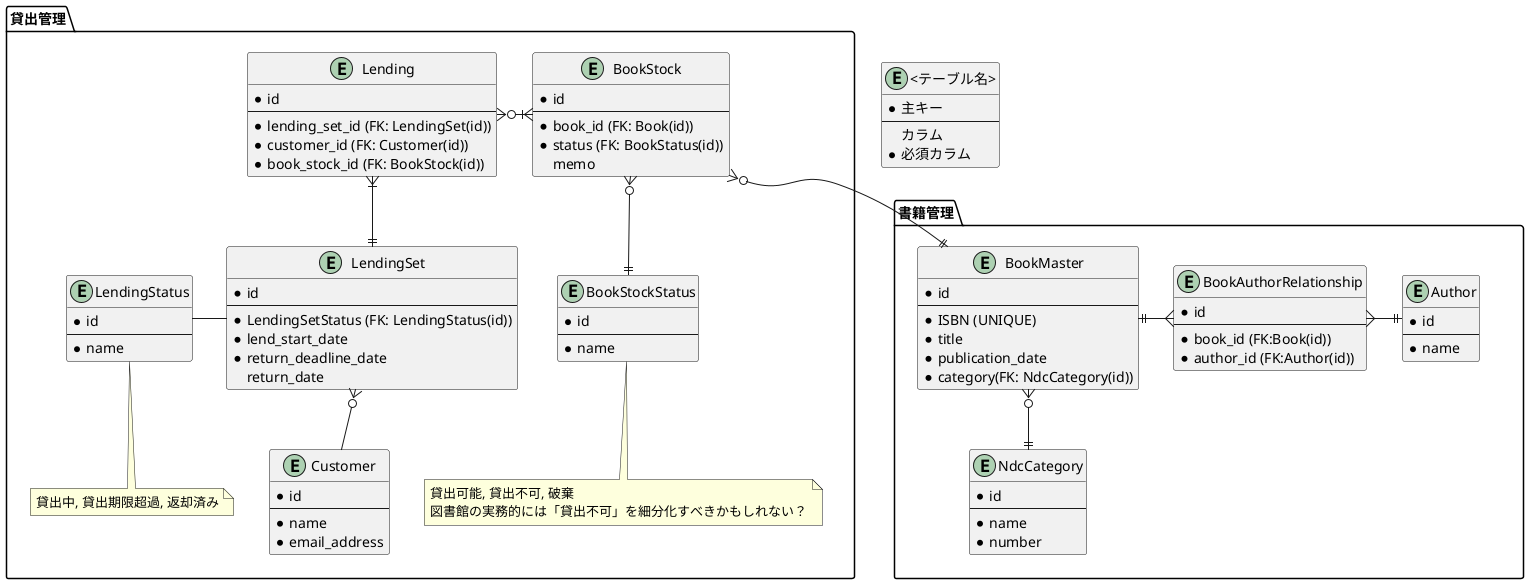 @startuml

package "貸出管理" {

  entity BookStock {
    * id
    --
    * book_id (FK: Book(id))
    * status (FK: BookStatus(id))
    memo
  }

  entity BookStockStatus {
    * id
    --
    * name
  }

  note bottom: 貸出可能, 貸出不可, 破棄\n図書館の実務的には「貸出不可」を細分化すべきかもしれない？

  entity Customer {
    * id
    --
    * name
    * email_address
  }

  entity Lending {
    * id
    --
    * lending_set_id (FK: LendingSet(id))
    * customer_id (FK: Customer(id))
    * book_stock_id (FK: BookStock(id))
  }

  entity LendingSet {
    * id
    --
    * LendingSetStatus (FK: LendingStatus(id))
    * lend_start_date
    * return_deadline_date
    return_date
  }

  entity LendingStatus {
    * id
    --
    * name
  }

  note bottom: 貸出中, 貸出期限超過, 返却済み

}

package "書籍管理" {

  entity NdcCategory {
    * id
    --
    * name
    * number
  }

  entity BookMaster {
    * id
    --
    * ISBN (UNIQUE)
    * title
    * publication_date
    * category(FK: NdcCategory(id))
  }

  entity Author {
    * id
    --
    * name
  }

  entity BookAuthorRelationship {
    * id
    --
    * book_id (FK:Book(id))
    * author_id (FK:Author(id))
  }

}

BookMaster ||-{ BookAuthorRelationship
BookMaster }o--|| NdcCategory
BookAuthorRelationship }-|| Author

BookStock }o-|| BookMaster
Lending }o-|{ BookStock
LendingSet }o-- Customer

BookStock }o--|| BookStockStatus
Lending }|--|| LendingSet
LendingStatus - LendingSet

"貸出管理" -[hidden]- "書籍管理"

entity "<テーブル名>" {
  * 主キー
  --
  カラム
  * 必須カラム
}

@enduml
